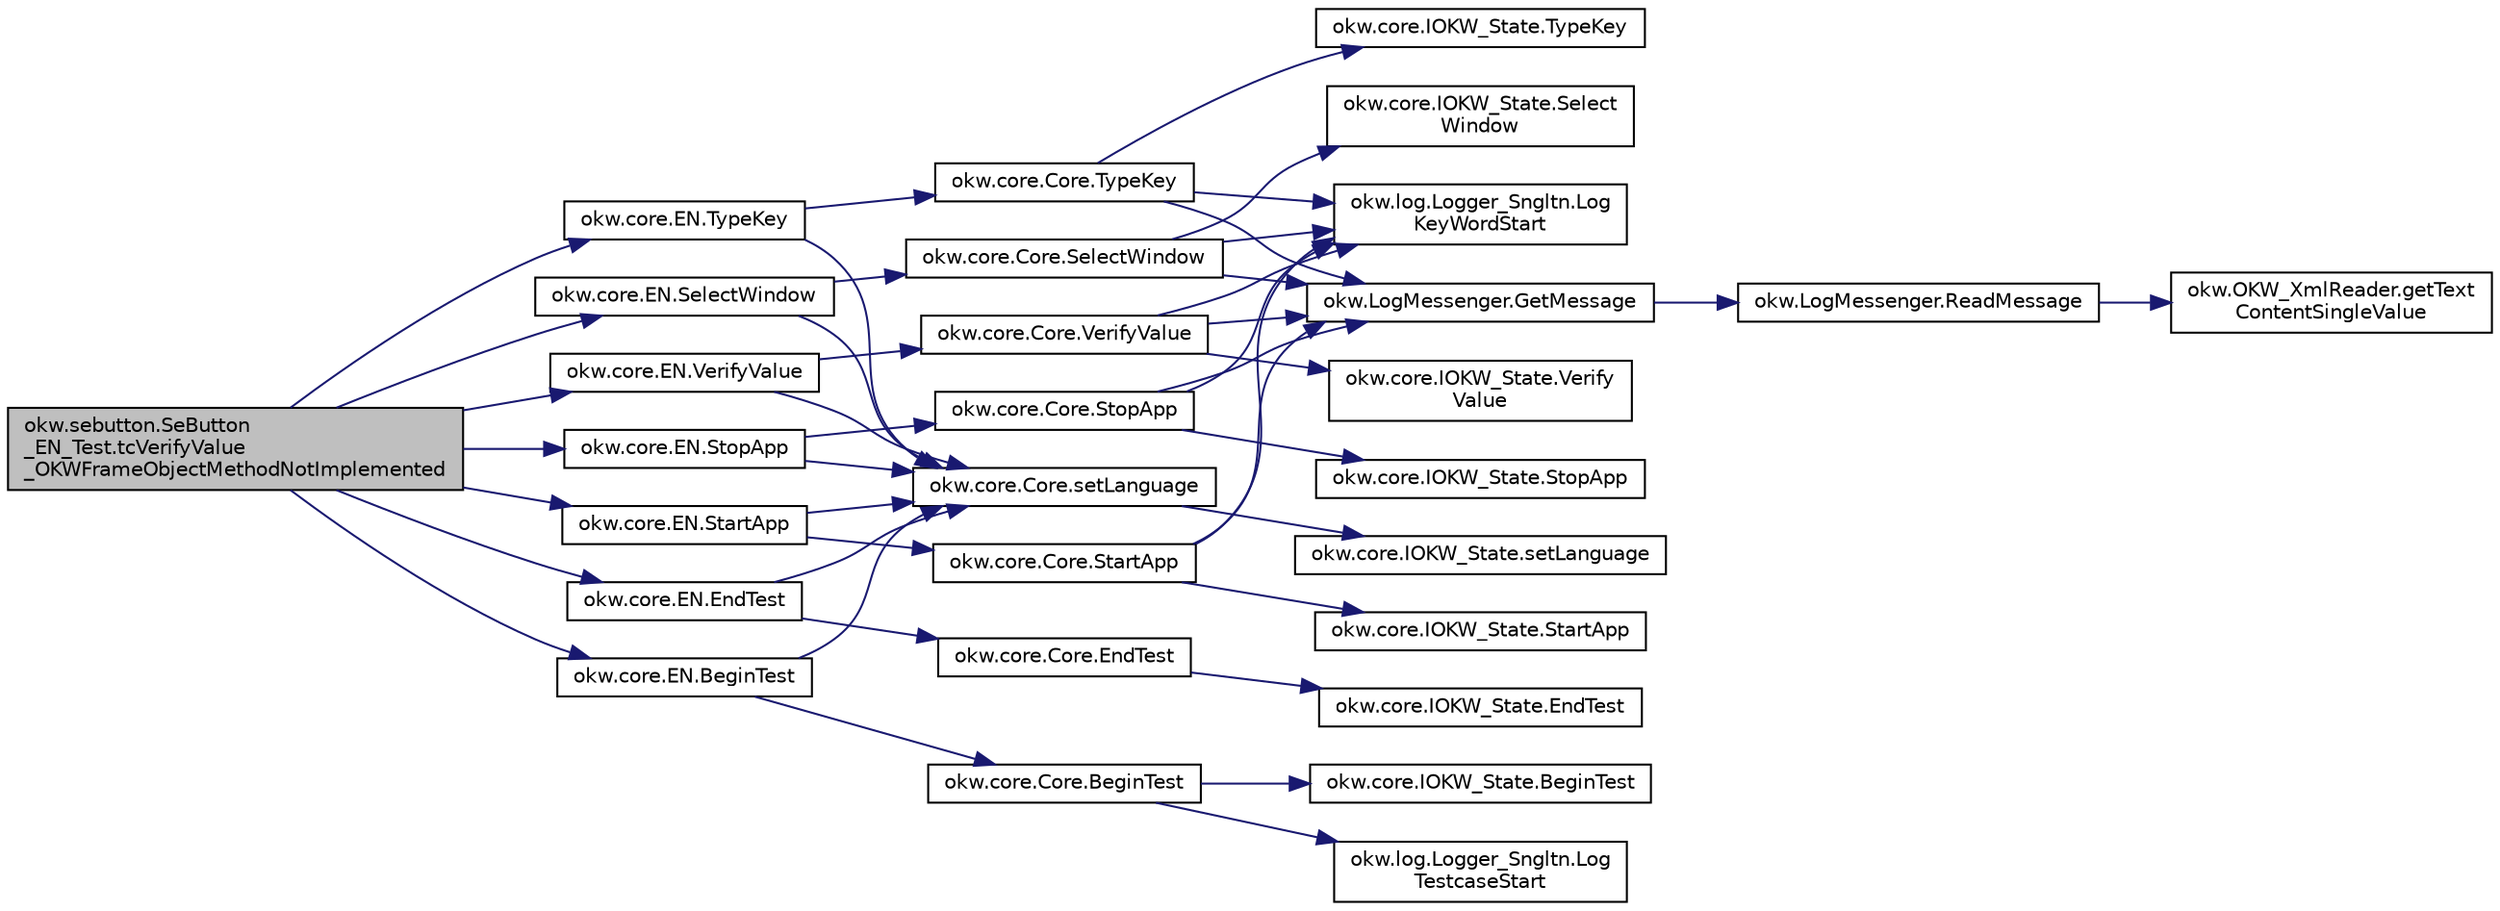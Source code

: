digraph "okw.sebutton.SeButton_EN_Test.tcVerifyValue_OKWFrameObjectMethodNotImplemented"
{
 // INTERACTIVE_SVG=YES
 // LATEX_PDF_SIZE
  edge [fontname="Helvetica",fontsize="10",labelfontname="Helvetica",labelfontsize="10"];
  node [fontname="Helvetica",fontsize="10",shape=record];
  rankdir="LR";
  Node1149 [label="okw.sebutton.SeButton\l_EN_Test.tcVerifyValue\l_OKWFrameObjectMethodNotImplemented",height=0.2,width=0.4,color="black", fillcolor="grey75", style="filled", fontcolor="black",tooltip="Test des Schlüsselwortes VerifyValue für den GUI-Adapter SeButton."];
  Node1149 -> Node1150 [color="midnightblue",fontsize="10",style="solid",fontname="Helvetica"];
  Node1150 [label="okw.core.EN.BeginTest",height=0.2,width=0.4,color="black", fillcolor="white", style="filled",URL="$classokw_1_1core_1_1_e_n.html#aef613b0a3e6bb8a9623984db145cae69",tooltip="Markiert den Anfang eines neuen Testfalls."];
  Node1150 -> Node1151 [color="midnightblue",fontsize="10",style="solid",fontname="Helvetica"];
  Node1151 [label="okw.core.Core.setLanguage",height=0.2,width=0.4,color="black", fillcolor="white", style="filled",URL="$classokw_1_1core_1_1_core.html#ab4e0f723d27cb11c944ec4c82c426100",tooltip="Setzt die Sprache auf den gegebenen wert Language."];
  Node1151 -> Node1152 [color="midnightblue",fontsize="10",style="solid",fontname="Helvetica"];
  Node1152 [label="okw.core.IOKW_State.setLanguage",height=0.2,width=0.4,color="black", fillcolor="white", style="filled",URL="$interfaceokw_1_1core_1_1_i_o_k_w___state.html#a866baa0bde08a47418f54d63bdb56097",tooltip="Interne Methode zum setzen der Sprache für die sprachabhängigen Ausgaben der Dokumentation (Log)."];
  Node1150 -> Node1153 [color="midnightblue",fontsize="10",style="solid",fontname="Helvetica"];
  Node1153 [label="okw.core.Core.BeginTest",height=0.2,width=0.4,color="black", fillcolor="white", style="filled",URL="$classokw_1_1core_1_1_core.html#acfefe92468c9eb9e951846372726c4d8",tooltip="Markiert den Anfang eines neuen Testfalls."];
  Node1153 -> Node1154 [color="midnightblue",fontsize="10",style="solid",fontname="Helvetica"];
  Node1154 [label="okw.log.Logger_Sngltn.Log\lTestcaseStart",height=0.2,width=0.4,color="black", fillcolor="white", style="filled",URL="$classokw_1_1log_1_1_logger___sngltn.html#a60f4ad59db847ae61df928f9920f3deb",tooltip="Ausgabe des Testfalls."];
  Node1153 -> Node1155 [color="midnightblue",fontsize="10",style="solid",fontname="Helvetica"];
  Node1155 [label="okw.core.IOKW_State.BeginTest",height=0.2,width=0.4,color="black", fillcolor="white", style="filled",URL="$interfaceokw_1_1core_1_1_i_o_k_w___state.html#ae5480ddb1fc37eade5d899d335bc4b13",tooltip="Markiert den Anfang eines neuen Testfalls."];
  Node1149 -> Node1156 [color="midnightblue",fontsize="10",style="solid",fontname="Helvetica"];
  Node1156 [label="okw.core.EN.StartApp",height=0.2,width=0.4,color="black", fillcolor="white", style="filled",URL="$classokw_1_1core_1_1_e_n.html#aaa7465ee7f135c724668d8b22dc2219f",tooltip="Startet die gegebene Anwendung."];
  Node1156 -> Node1151 [color="midnightblue",fontsize="10",style="solid",fontname="Helvetica"];
  Node1156 -> Node1157 [color="midnightblue",fontsize="10",style="solid",fontname="Helvetica"];
  Node1157 [label="okw.core.Core.StartApp",height=0.2,width=0.4,color="black", fillcolor="white", style="filled",URL="$classokw_1_1core_1_1_core.html#ac20a22275b6aea1c4e551dce1fd0c1e9",tooltip="Startet die gegebene Anwendung."];
  Node1157 -> Node1158 [color="midnightblue",fontsize="10",style="solid",fontname="Helvetica"];
  Node1158 [label="okw.log.Logger_Sngltn.Log\lKeyWordStart",height=0.2,width=0.4,color="black", fillcolor="white", style="filled",URL="$classokw_1_1log_1_1_logger___sngltn.html#a70ec25e200e00ecefc544e8fd371d2ef",tooltip="Ausgabe eines Schlüsselwortes."];
  Node1157 -> Node1159 [color="midnightblue",fontsize="10",style="solid",fontname="Helvetica"];
  Node1159 [label="okw.LogMessenger.GetMessage",height=0.2,width=0.4,color="black", fillcolor="white", style="filled",URL="$classokw_1_1_log_messenger.html#af225d1f037d47b3b085175c09d78bdd2",tooltip="Holt die Log-Meldung für MethodeNmae/Textkey ohne weitere Parameter."];
  Node1159 -> Node1160 [color="midnightblue",fontsize="10",style="solid",fontname="Helvetica"];
  Node1160 [label="okw.LogMessenger.ReadMessage",height=0.2,width=0.4,color="black", fillcolor="white", style="filled",URL="$classokw_1_1_log_messenger.html#a530cd6ab82ec82a04206a2e976ec06e3",tooltip="Interne Kernfunktion holt die Log-Meldung mit Platzhaltern aus der XML-Datei."];
  Node1160 -> Node1161 [color="midnightblue",fontsize="10",style="solid",fontname="Helvetica"];
  Node1161 [label="okw.OKW_XmlReader.getText\lContentSingleValue",height=0.2,width=0.4,color="black", fillcolor="white", style="filled",URL="$classokw_1_1_o_k_w___xml_reader.html#ab920b5335a2e1429c14cc5f8e79f39eb",tooltip="Lies den TextContent eines Tag."];
  Node1157 -> Node1162 [color="midnightblue",fontsize="10",style="solid",fontname="Helvetica"];
  Node1162 [label="okw.core.IOKW_State.StartApp",height=0.2,width=0.4,color="black", fillcolor="white", style="filled",URL="$interfaceokw_1_1core_1_1_i_o_k_w___state.html#a0ec9b7c60041061f1b01d85b703a27a8",tooltip="Startet die gegebene Anwendung."];
  Node1149 -> Node1163 [color="midnightblue",fontsize="10",style="solid",fontname="Helvetica"];
  Node1163 [label="okw.core.EN.TypeKey",height=0.2,width=0.4,color="black", fillcolor="white", style="filled",URL="$classokw_1_1core_1_1_e_n.html#ae24d951e607b9b82af4f3b80e71285b9",tooltip="Tastatureingaben von Daten in das aktive Fensterobjekt."];
  Node1163 -> Node1151 [color="midnightblue",fontsize="10",style="solid",fontname="Helvetica"];
  Node1163 -> Node1164 [color="midnightblue",fontsize="10",style="solid",fontname="Helvetica"];
  Node1164 [label="okw.core.Core.TypeKey",height=0.2,width=0.4,color="black", fillcolor="white", style="filled",URL="$classokw_1_1core_1_1_core.html#ad09bf3a237b88913dbe9ebc228db1cf3",tooltip="Tastatureingaben von Daten in das aktive Fensterobjekt."];
  Node1164 -> Node1158 [color="midnightblue",fontsize="10",style="solid",fontname="Helvetica"];
  Node1164 -> Node1159 [color="midnightblue",fontsize="10",style="solid",fontname="Helvetica"];
  Node1164 -> Node1165 [color="midnightblue",fontsize="10",style="solid",fontname="Helvetica"];
  Node1165 [label="okw.core.IOKW_State.TypeKey",height=0.2,width=0.4,color="black", fillcolor="white", style="filled",URL="$interfaceokw_1_1core_1_1_i_o_k_w___state.html#a0466b45ed636074a1b6cd52de6b5fdd6",tooltip="Tastatureingaben von Daten in das aktive Fensterobjekt."];
  Node1149 -> Node1166 [color="midnightblue",fontsize="10",style="solid",fontname="Helvetica"];
  Node1166 [label="okw.core.EN.SelectWindow",height=0.2,width=0.4,color="black", fillcolor="white", style="filled",URL="$classokw_1_1core_1_1_e_n.html#a2b61c2b39a9cfdbdfd25fe0e3d43785b",tooltip="Setzt den Kontext auf das gegebene Fenster."];
  Node1166 -> Node1151 [color="midnightblue",fontsize="10",style="solid",fontname="Helvetica"];
  Node1166 -> Node1167 [color="midnightblue",fontsize="10",style="solid",fontname="Helvetica"];
  Node1167 [label="okw.core.Core.SelectWindow",height=0.2,width=0.4,color="black", fillcolor="white", style="filled",URL="$classokw_1_1core_1_1_core.html#a6a68660eb5e34965522896e2a5c48314",tooltip="Setzt den Kontext auf das gegebene Fenster."];
  Node1167 -> Node1158 [color="midnightblue",fontsize="10",style="solid",fontname="Helvetica"];
  Node1167 -> Node1159 [color="midnightblue",fontsize="10",style="solid",fontname="Helvetica"];
  Node1167 -> Node1168 [color="midnightblue",fontsize="10",style="solid",fontname="Helvetica"];
  Node1168 [label="okw.core.IOKW_State.Select\lWindow",height=0.2,width=0.4,color="black", fillcolor="white", style="filled",URL="$interfaceokw_1_1core_1_1_i_o_k_w___state.html#ad4fc9610ed5b1176590a45b55e6ac7f0",tooltip="Setzt den Kontext auf das gegebene Fenster."];
  Node1149 -> Node1169 [color="midnightblue",fontsize="10",style="solid",fontname="Helvetica"];
  Node1169 [label="okw.core.EN.VerifyValue",height=0.2,width=0.4,color="black", fillcolor="white", style="filled",URL="$classokw_1_1core_1_1_e_n.html#adb1179b7a549509b59f95a87a52e295d",tooltip="Prüft den Standardwert eines Objektes (in den meisten Fällen ist dies der angezeigte Text)."];
  Node1169 -> Node1151 [color="midnightblue",fontsize="10",style="solid",fontname="Helvetica"];
  Node1169 -> Node1170 [color="midnightblue",fontsize="10",style="solid",fontname="Helvetica"];
  Node1170 [label="okw.core.Core.VerifyValue",height=0.2,width=0.4,color="black", fillcolor="white", style="filled",URL="$classokw_1_1core_1_1_core.html#aac0d21359cfabf641db830eadeb11721",tooltip="Prüft den Standardwert eines Objektes (in den meisten Fällen ist dies der angezeigte Text)."];
  Node1170 -> Node1158 [color="midnightblue",fontsize="10",style="solid",fontname="Helvetica"];
  Node1170 -> Node1159 [color="midnightblue",fontsize="10",style="solid",fontname="Helvetica"];
  Node1170 -> Node1171 [color="midnightblue",fontsize="10",style="solid",fontname="Helvetica"];
  Node1171 [label="okw.core.IOKW_State.Verify\lValue",height=0.2,width=0.4,color="black", fillcolor="white", style="filled",URL="$interfaceokw_1_1core_1_1_i_o_k_w___state.html#a7cc12f50a3b6af352a873d42d947813e",tooltip="Prüft den Standardwert eines Objektes (in den meisten Fällen ist dies der angezeigte Text)."];
  Node1149 -> Node1172 [color="midnightblue",fontsize="10",style="solid",fontname="Helvetica"];
  Node1172 [label="okw.core.EN.StopApp",height=0.2,width=0.4,color="black", fillcolor="white", style="filled",URL="$classokw_1_1core_1_1_e_n.html#aba06d28c60512e1dc55902403abbd3f6",tooltip="Beendet eine gegebene Anwendung."];
  Node1172 -> Node1151 [color="midnightblue",fontsize="10",style="solid",fontname="Helvetica"];
  Node1172 -> Node1173 [color="midnightblue",fontsize="10",style="solid",fontname="Helvetica"];
  Node1173 [label="okw.core.Core.StopApp",height=0.2,width=0.4,color="black", fillcolor="white", style="filled",URL="$classokw_1_1core_1_1_core.html#a13d953a145a5e1bc776785f8433ba69c",tooltip="Beendet eine gegebene Anwendung."];
  Node1173 -> Node1158 [color="midnightblue",fontsize="10",style="solid",fontname="Helvetica"];
  Node1173 -> Node1159 [color="midnightblue",fontsize="10",style="solid",fontname="Helvetica"];
  Node1173 -> Node1174 [color="midnightblue",fontsize="10",style="solid",fontname="Helvetica"];
  Node1174 [label="okw.core.IOKW_State.StopApp",height=0.2,width=0.4,color="black", fillcolor="white", style="filled",URL="$interfaceokw_1_1core_1_1_i_o_k_w___state.html#a789e33be9253edfccfe5654f537cf52a",tooltip="Beendet eine gegebene Anwendung."];
  Node1149 -> Node1175 [color="midnightblue",fontsize="10",style="solid",fontname="Helvetica"];
  Node1175 [label="okw.core.EN.EndTest",height=0.2,width=0.4,color="black", fillcolor="white", style="filled",URL="$classokw_1_1core_1_1_e_n.html#aa51cc1227f749efca4fd2801f5cb664f",tooltip="Signalisiert das Ende eines Testfalls."];
  Node1175 -> Node1151 [color="midnightblue",fontsize="10",style="solid",fontname="Helvetica"];
  Node1175 -> Node1176 [color="midnightblue",fontsize="10",style="solid",fontname="Helvetica"];
  Node1176 [label="okw.core.Core.EndTest",height=0.2,width=0.4,color="black", fillcolor="white", style="filled",URL="$classokw_1_1core_1_1_core.html#abf0b4a4074d5292675319eb0045fcb9c",tooltip="Signalisiert das Ende eines Testfalls."];
  Node1176 -> Node1177 [color="midnightblue",fontsize="10",style="solid",fontname="Helvetica"];
  Node1177 [label="okw.core.IOKW_State.EndTest",height=0.2,width=0.4,color="black", fillcolor="white", style="filled",URL="$interfaceokw_1_1core_1_1_i_o_k_w___state.html#ac0b681eddd02ac39ff0c4970a634a186",tooltip="Signalisiert das Ende eines Testfalls."];
}

